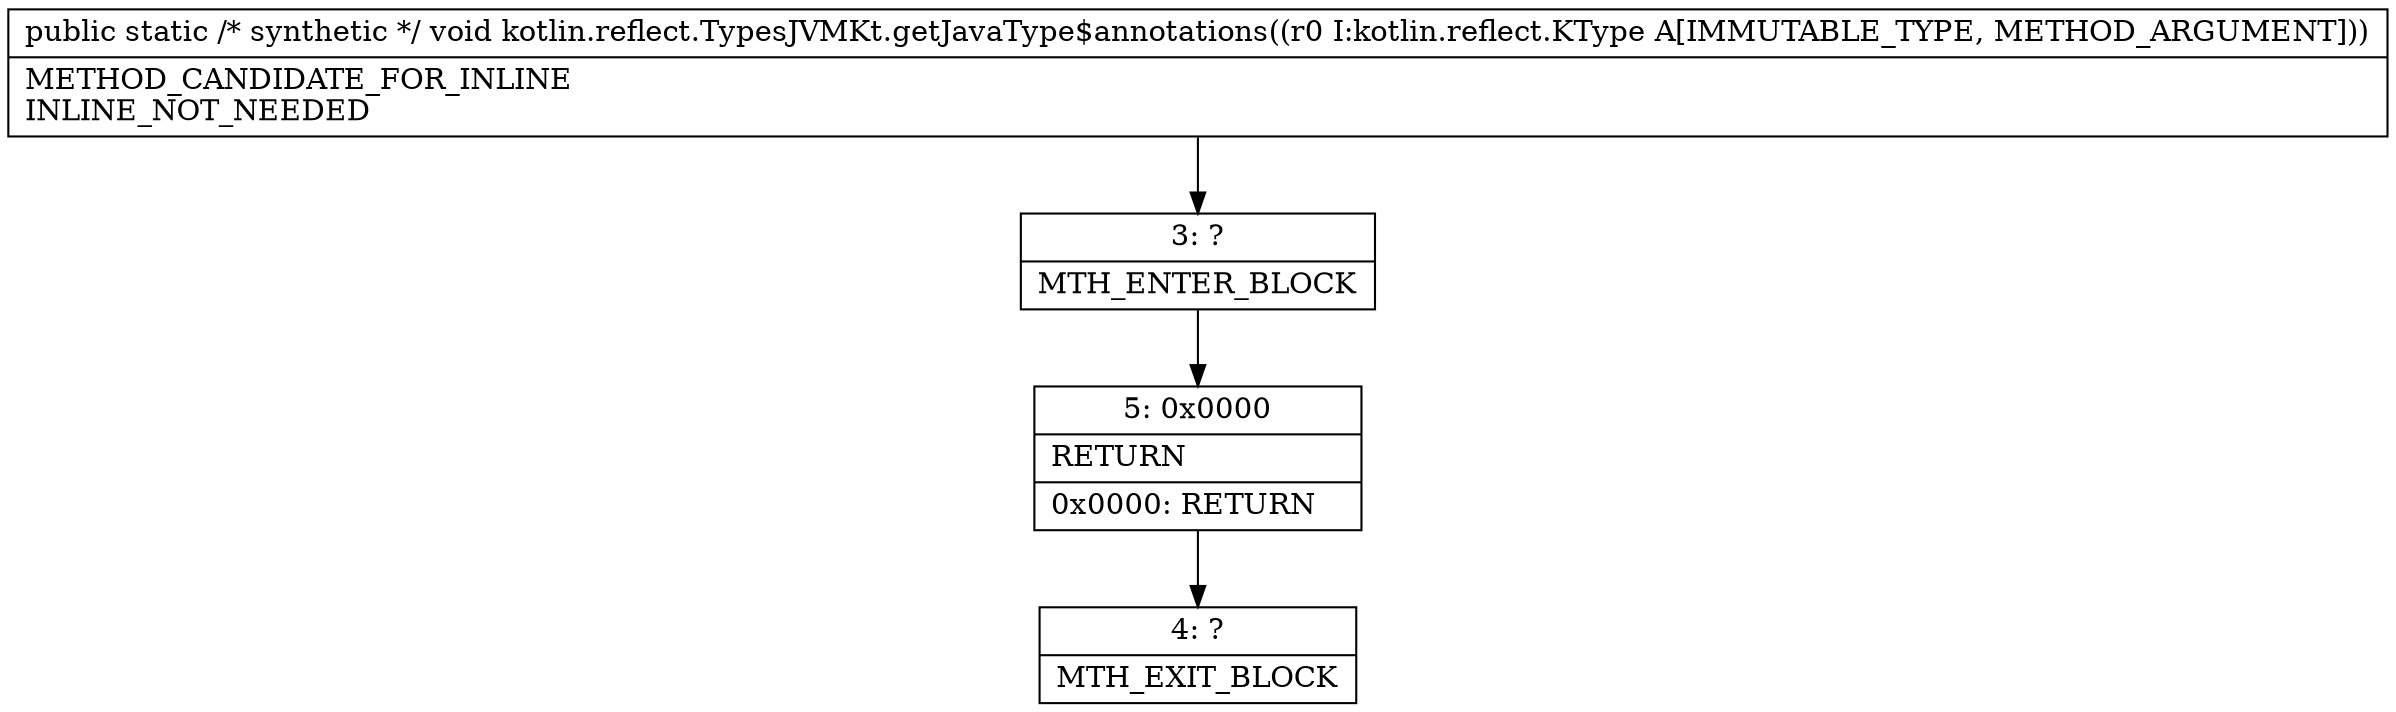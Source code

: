 digraph "CFG forkotlin.reflect.TypesJVMKt.getJavaType$annotations(Lkotlin\/reflect\/KType;)V" {
Node_3 [shape=record,label="{3\:\ ?|MTH_ENTER_BLOCK\l}"];
Node_5 [shape=record,label="{5\:\ 0x0000|RETURN\l|0x0000: RETURN   \l}"];
Node_4 [shape=record,label="{4\:\ ?|MTH_EXIT_BLOCK\l}"];
MethodNode[shape=record,label="{public static \/* synthetic *\/ void kotlin.reflect.TypesJVMKt.getJavaType$annotations((r0 I:kotlin.reflect.KType A[IMMUTABLE_TYPE, METHOD_ARGUMENT]))  | METHOD_CANDIDATE_FOR_INLINE\lINLINE_NOT_NEEDED\l}"];
MethodNode -> Node_3;Node_3 -> Node_5;
Node_5 -> Node_4;
}

